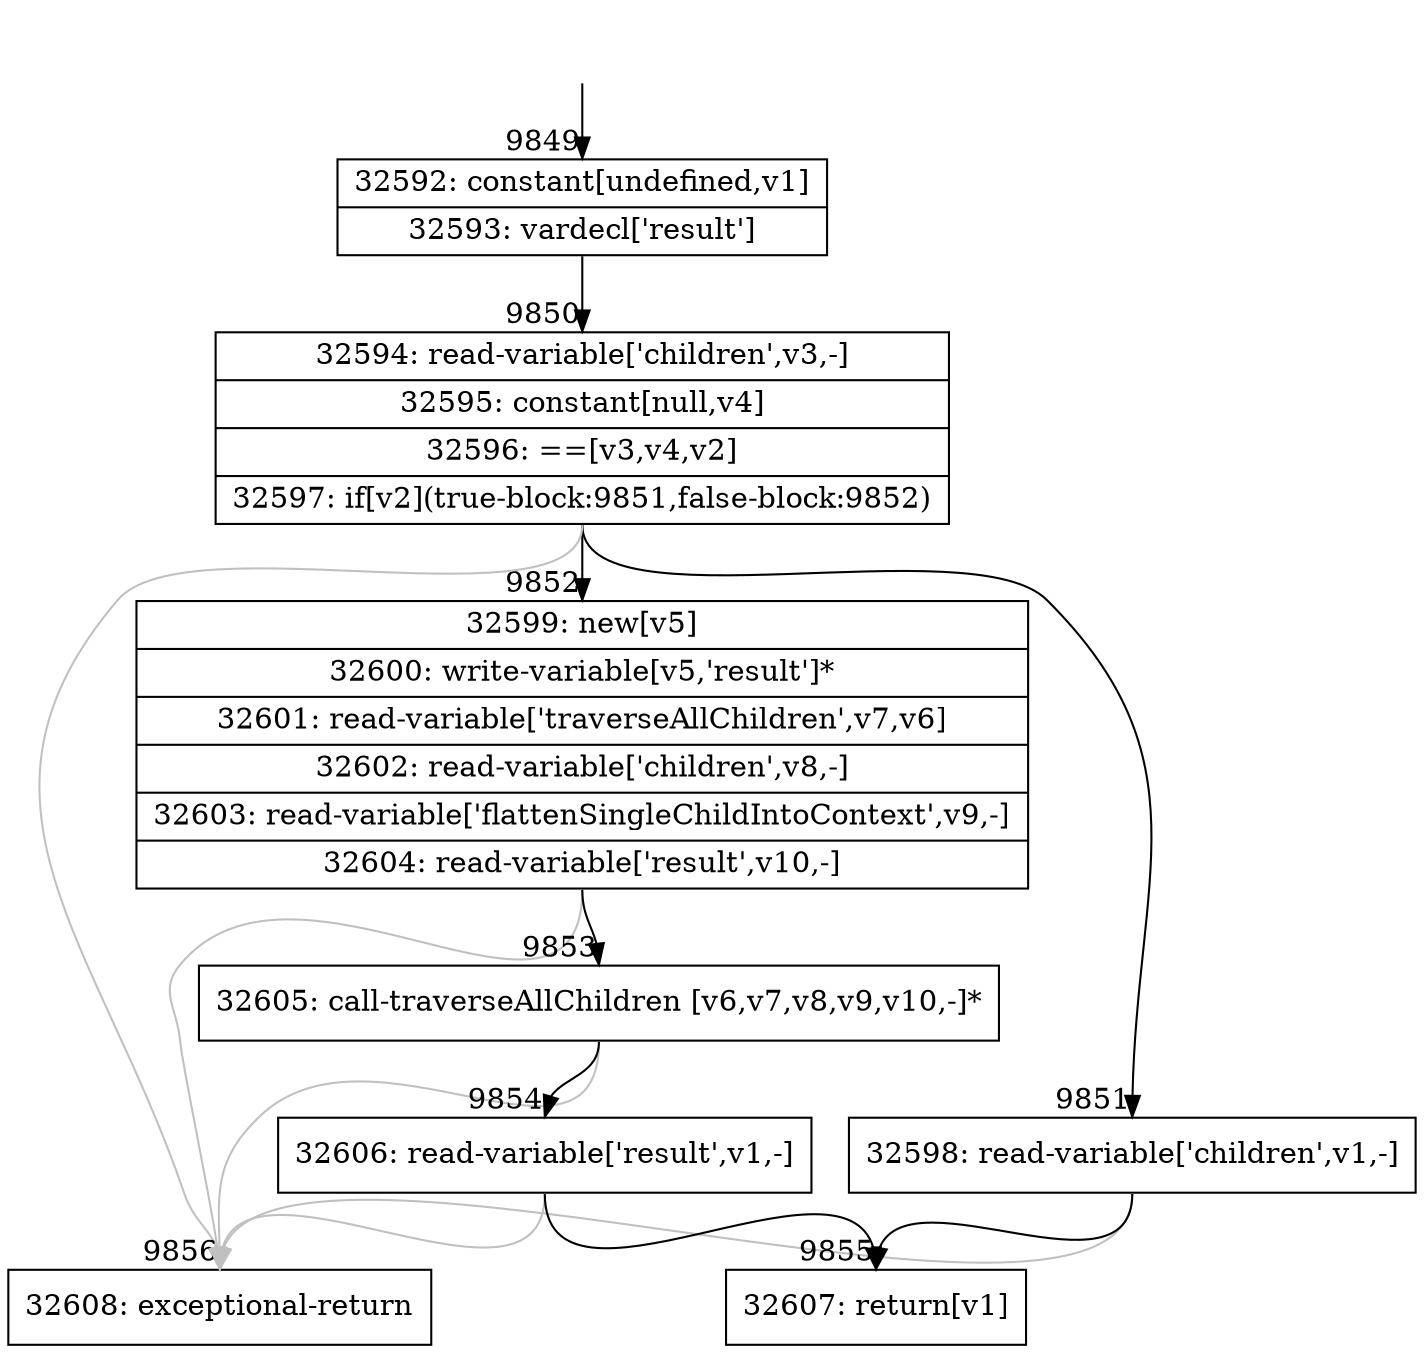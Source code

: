 digraph {
rankdir="TD"
BB_entry731[shape=none,label=""];
BB_entry731 -> BB9849 [tailport=s, headport=n, headlabel="    9849"]
BB9849 [shape=record label="{32592: constant[undefined,v1]|32593: vardecl['result']}" ] 
BB9849 -> BB9850 [tailport=s, headport=n, headlabel="      9850"]
BB9850 [shape=record label="{32594: read-variable['children',v3,-]|32595: constant[null,v4]|32596: ==[v3,v4,v2]|32597: if[v2](true-block:9851,false-block:9852)}" ] 
BB9850 -> BB9851 [tailport=s, headport=n, headlabel="      9851"]
BB9850 -> BB9852 [tailport=s, headport=n, headlabel="      9852"]
BB9850 -> BB9856 [tailport=s, headport=n, color=gray, headlabel="      9856"]
BB9851 [shape=record label="{32598: read-variable['children',v1,-]}" ] 
BB9851 -> BB9855 [tailport=s, headport=n, headlabel="      9855"]
BB9851 -> BB9856 [tailport=s, headport=n, color=gray]
BB9852 [shape=record label="{32599: new[v5]|32600: write-variable[v5,'result']*|32601: read-variable['traverseAllChildren',v7,v6]|32602: read-variable['children',v8,-]|32603: read-variable['flattenSingleChildIntoContext',v9,-]|32604: read-variable['result',v10,-]}" ] 
BB9852 -> BB9853 [tailport=s, headport=n, headlabel="      9853"]
BB9852 -> BB9856 [tailport=s, headport=n, color=gray]
BB9853 [shape=record label="{32605: call-traverseAllChildren [v6,v7,v8,v9,v10,-]*}" ] 
BB9853 -> BB9854 [tailport=s, headport=n, headlabel="      9854"]
BB9853 -> BB9856 [tailport=s, headport=n, color=gray]
BB9854 [shape=record label="{32606: read-variable['result',v1,-]}" ] 
BB9854 -> BB9855 [tailport=s, headport=n]
BB9854 -> BB9856 [tailport=s, headport=n, color=gray]
BB9855 [shape=record label="{32607: return[v1]}" ] 
BB9856 [shape=record label="{32608: exceptional-return}" ] 
//#$~ 17505
}
